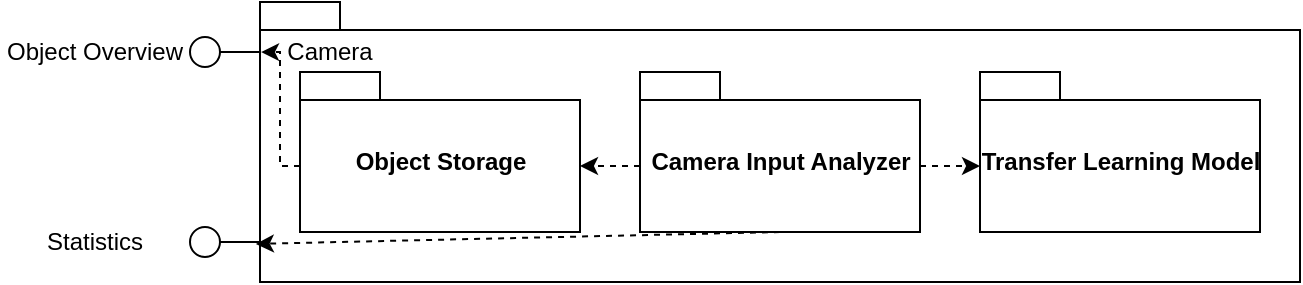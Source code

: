 <mxfile version="14.7.7" type="device"><diagram id="eghIONujVuCErVtryeJq" name="Page-1"><mxGraphModel dx="974" dy="494" grid="1" gridSize="10" guides="1" tooltips="1" connect="1" arrows="1" fold="1" page="1" pageScale="1" pageWidth="850" pageHeight="1100" math="0" shadow="0"><root><mxCell id="0"/><mxCell id="1" parent="0"/><mxCell id="SKMEEeB7ajLJyV56POvW-1" value="" style="shape=folder;fontStyle=1;spacingTop=10;tabWidth=40;tabHeight=14;tabPosition=left;html=1;" vertex="1" parent="1"><mxGeometry x="130" y="130" width="520" height="140" as="geometry"/></mxCell><mxCell id="SKMEEeB7ajLJyV56POvW-2" value="Transfer Learning Model" style="shape=folder;fontStyle=1;spacingTop=10;tabWidth=40;tabHeight=14;tabPosition=left;html=1;" vertex="1" parent="1"><mxGeometry x="490" y="165" width="140" height="80" as="geometry"/></mxCell><mxCell id="SKMEEeB7ajLJyV56POvW-3" value="Camera" style="text;html=1;strokeColor=none;fillColor=none;align=center;verticalAlign=middle;whiteSpace=wrap;rounded=0;" vertex="1" parent="1"><mxGeometry x="140" y="145" width="50" height="20" as="geometry"/></mxCell><mxCell id="SKMEEeB7ajLJyV56POvW-4" value="Object Storage" style="shape=folder;fontStyle=1;spacingTop=10;tabWidth=40;tabHeight=14;tabPosition=left;html=1;" vertex="1" parent="1"><mxGeometry x="150" y="165" width="140" height="80" as="geometry"/></mxCell><mxCell id="SKMEEeB7ajLJyV56POvW-5" value="Camera Input Analyzer" style="shape=folder;fontStyle=1;spacingTop=10;tabWidth=40;tabHeight=14;tabPosition=left;html=1;" vertex="1" parent="1"><mxGeometry x="320" y="165" width="140" height="80" as="geometry"/></mxCell><mxCell id="SKMEEeB7ajLJyV56POvW-7" value="" style="ellipse;whiteSpace=wrap;html=1;aspect=fixed;" vertex="1" parent="1"><mxGeometry x="95" y="147.5" width="15" height="15" as="geometry"/></mxCell><mxCell id="SKMEEeB7ajLJyV56POvW-8" value="Object Overview" style="text;html=1;strokeColor=none;fillColor=none;align=center;verticalAlign=middle;whiteSpace=wrap;rounded=0;" vertex="1" parent="1"><mxGeometry y="145" width="95" height="20" as="geometry"/></mxCell><mxCell id="SKMEEeB7ajLJyV56POvW-9" value="" style="endArrow=none;html=1;exitX=1;exitY=0.5;exitDx=0;exitDy=0;" edge="1" parent="1"><mxGeometry width="50" height="50" relative="1" as="geometry"><mxPoint x="110" y="155" as="sourcePoint"/><mxPoint x="130" y="155" as="targetPoint"/></mxGeometry></mxCell><mxCell id="SKMEEeB7ajLJyV56POvW-10" value="" style="endArrow=classic;html=1;dashed=1;exitX=0;exitY=0;exitDx=0;exitDy=47;exitPerimeter=0;entryX=0.001;entryY=0.179;entryDx=0;entryDy=0;entryPerimeter=0;edgeStyle=elbowEdgeStyle;rounded=0;" edge="1" parent="1" source="SKMEEeB7ajLJyV56POvW-4" target="SKMEEeB7ajLJyV56POvW-1"><mxGeometry width="50" height="50" relative="1" as="geometry"><mxPoint x="120" y="210" as="sourcePoint"/><mxPoint x="170" y="160" as="targetPoint"/><Array as="points"><mxPoint x="140" y="190"/></Array></mxGeometry></mxCell><mxCell id="SKMEEeB7ajLJyV56POvW-11" value="" style="ellipse;whiteSpace=wrap;html=1;aspect=fixed;" vertex="1" parent="1"><mxGeometry x="95" y="242.5" width="15" height="15" as="geometry"/></mxCell><mxCell id="SKMEEeB7ajLJyV56POvW-12" value="Statistics" style="text;html=1;strokeColor=none;fillColor=none;align=center;verticalAlign=middle;whiteSpace=wrap;rounded=0;" vertex="1" parent="1"><mxGeometry y="240" width="95" height="20" as="geometry"/></mxCell><mxCell id="SKMEEeB7ajLJyV56POvW-13" value="" style="endArrow=none;html=1;exitX=1;exitY=0.5;exitDx=0;exitDy=0;" edge="1" parent="1"><mxGeometry width="50" height="50" relative="1" as="geometry"><mxPoint x="110" y="250" as="sourcePoint"/><mxPoint x="130" y="250" as="targetPoint"/></mxGeometry></mxCell><mxCell id="SKMEEeB7ajLJyV56POvW-18" value="" style="endArrow=classic;html=1;dashed=1;exitX=0;exitY=0;exitDx=140;exitDy=47;exitPerimeter=0;entryX=0;entryY=0;entryDx=0;entryDy=47;entryPerimeter=0;" edge="1" parent="1" source="SKMEEeB7ajLJyV56POvW-5" target="SKMEEeB7ajLJyV56POvW-2"><mxGeometry width="50" height="50" relative="1" as="geometry"><mxPoint x="310" y="240" as="sourcePoint"/><mxPoint x="360" y="190" as="targetPoint"/></mxGeometry></mxCell><mxCell id="SKMEEeB7ajLJyV56POvW-19" value="" style="endArrow=classic;html=1;dashed=1;exitX=0;exitY=0;exitDx=0;exitDy=47;exitPerimeter=0;entryX=0;entryY=0;entryDx=140;entryDy=47;entryPerimeter=0;" edge="1" parent="1" source="SKMEEeB7ajLJyV56POvW-5" target="SKMEEeB7ajLJyV56POvW-4"><mxGeometry width="50" height="50" relative="1" as="geometry"><mxPoint x="430" y="340" as="sourcePoint"/><mxPoint x="480" y="290" as="targetPoint"/></mxGeometry></mxCell><mxCell id="SKMEEeB7ajLJyV56POvW-20" value="" style="endArrow=classic;html=1;dashed=1;exitX=0.5;exitY=1;exitDx=0;exitDy=0;exitPerimeter=0;entryX=-0.004;entryY=0.864;entryDx=0;entryDy=0;entryPerimeter=0;" edge="1" parent="1" source="SKMEEeB7ajLJyV56POvW-5" target="SKMEEeB7ajLJyV56POvW-1"><mxGeometry width="50" height="50" relative="1" as="geometry"><mxPoint x="330" y="222" as="sourcePoint"/><mxPoint x="300" y="222" as="targetPoint"/></mxGeometry></mxCell></root></mxGraphModel></diagram></mxfile>